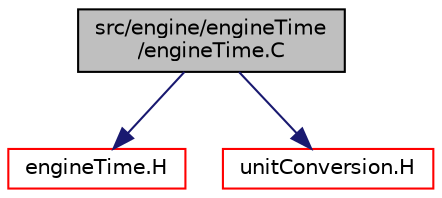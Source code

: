 digraph "src/engine/engineTime/engineTime.C"
{
  bgcolor="transparent";
  edge [fontname="Helvetica",fontsize="10",labelfontname="Helvetica",labelfontsize="10"];
  node [fontname="Helvetica",fontsize="10",shape=record];
  Node1 [label="src/engine/engineTime\l/engineTime.C",height=0.2,width=0.4,color="black", fillcolor="grey75", style="filled", fontcolor="black"];
  Node1 -> Node2 [color="midnightblue",fontsize="10",style="solid",fontname="Helvetica"];
  Node2 [label="engineTime.H",height=0.2,width=0.4,color="red",URL="$a05140.html"];
  Node1 -> Node3 [color="midnightblue",fontsize="10",style="solid",fontname="Helvetica"];
  Node3 [label="unitConversion.H",height=0.2,width=0.4,color="red",URL="$a08364.html",tooltip="Unit conversion functions. "];
}
